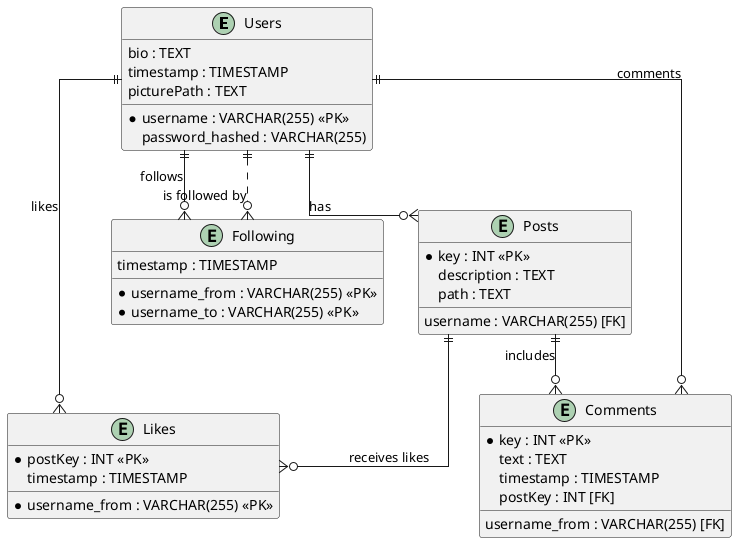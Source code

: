 @startuml
' Define skin parameters for a clearer diagram
skinparam linetype ortho

entity "Users" {
  *username : VARCHAR(255) <<PK>>
  password_hashed : VARCHAR(255)
  bio : TEXT
  timestamp : TIMESTAMP
  picturePath : TEXT
}

entity "Posts" {
  *key : INT <<PK>>
  username : VARCHAR(255) [FK]
  description : TEXT
  path : TEXT
}

entity "Following" {
  *username_from : VARCHAR(255) <<PK>>
  *username_to : VARCHAR(255) <<PK>>
  timestamp : TIMESTAMP
}

entity "Likes" {
  *username_from : VARCHAR(255) <<PK>>
  *postKey : INT <<PK>>
  timestamp : TIMESTAMP
}

entity "Comments" {
  *key : INT <<PK>>
  username_from : VARCHAR(255) [FK]
  text : TEXT
  timestamp : TIMESTAMP
  postKey : INT [FK]
}

' Define relationships
Users ||--o{ Posts : "has"
Users ||--o{ Following : "follows"
Users ||..o{ Following : "is followed by"
Users ||--o{ Likes : "likes"
Users ||--o{ Comments : "comments"
Posts ||--o{ Comments : "includes"
Posts ||--o{ Likes : "receives likes"

@enduml
